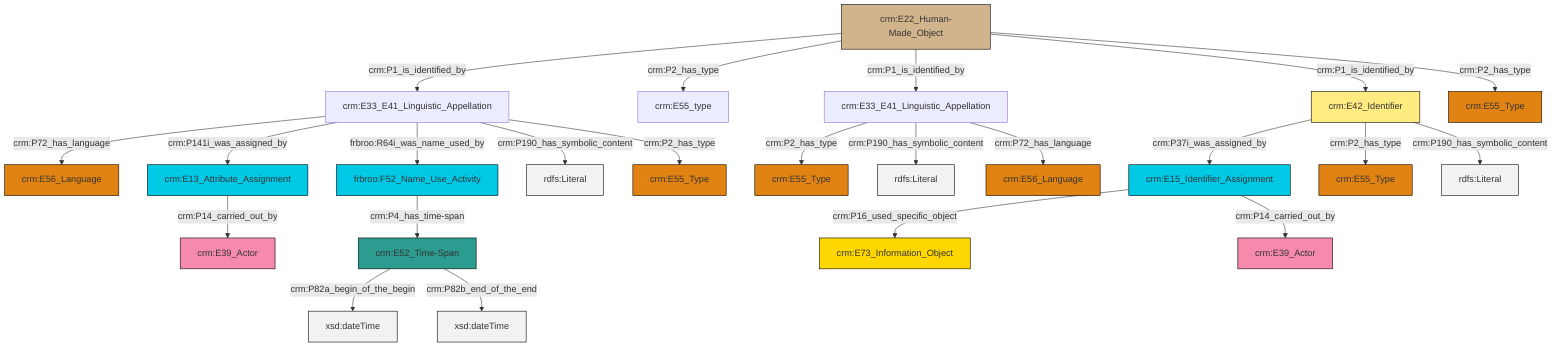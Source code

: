 graph TD
classDef Literal fill:#f2f2f2,stroke:#000000;
classDef CRM_Entity fill:#FFFFFF,stroke:#000000;
classDef Temporal_Entity fill:#00C9E6, stroke:#000000;
classDef Type fill:#E18312, stroke:#000000;
classDef Time-Span fill:#2C9C91, stroke:#000000;
classDef Appellation fill:#FFEB7F, stroke:#000000;
classDef Place fill:#008836, stroke:#000000;
classDef Persistent_Item fill:#B266B2, stroke:#000000;
classDef Conceptual_Object fill:#FFD700, stroke:#000000;
classDef Physical_Thing fill:#D2B48C, stroke:#000000;
classDef Actor fill:#f58aad, stroke:#000000;
classDef PC_Classes fill:#4ce600, stroke:#000000;
classDef Multi fill:#cccccc,stroke:#000000;

0["crm:E33_E41_Linguistic_Appellation"]:::Default -->|crm:P2_has_type| 1["crm:E55_Type"]:::Type
4["frbroo:F52_Name_Use_Activity"]:::Temporal_Entity -->|crm:P4_has_time-span| 5["crm:E52_Time-Span"]:::Time-Span
5["crm:E52_Time-Span"]:::Time-Span -->|crm:P82a_begin_of_the_begin| 12[xsd:dateTime]:::Literal
13["crm:E33_E41_Linguistic_Appellation"]:::Default -->|crm:P72_has_language| 14["crm:E56_Language"]:::Type
13["crm:E33_E41_Linguistic_Appellation"]:::Default -->|crm:P141i_was_assigned_by| 15["crm:E13_Attribute_Assignment"]:::Temporal_Entity
5["crm:E52_Time-Span"]:::Time-Span -->|crm:P82b_end_of_the_end| 17[xsd:dateTime]:::Literal
8["crm:E42_Identifier"]:::Appellation -->|crm:P37i_was_assigned_by| 20["crm:E15_Identifier_Assignment"]:::Temporal_Entity
8["crm:E42_Identifier"]:::Appellation -->|crm:P2_has_type| 22["crm:E55_Type"]:::Type
23["crm:E22_Human-Made_Object"]:::Physical_Thing -->|crm:P1_is_identified_by| 13["crm:E33_E41_Linguistic_Appellation"]:::Default
0["crm:E33_E41_Linguistic_Appellation"]:::Default -->|crm:P190_has_symbolic_content| 24[rdfs:Literal]:::Literal
23["crm:E22_Human-Made_Object"]:::Physical_Thing -->|crm:P2_has_type| 27["crm:E55_type"]:::Default
23["crm:E22_Human-Made_Object"]:::Physical_Thing -->|crm:P1_is_identified_by| 0["crm:E33_E41_Linguistic_Appellation"]:::Default
8["crm:E42_Identifier"]:::Appellation -->|crm:P190_has_symbolic_content| 31[rdfs:Literal]:::Literal
0["crm:E33_E41_Linguistic_Appellation"]:::Default -->|crm:P72_has_language| 2["crm:E56_Language"]:::Type
13["crm:E33_E41_Linguistic_Appellation"]:::Default -->|frbroo:R64i_was_name_used_by| 4["frbroo:F52_Name_Use_Activity"]:::Temporal_Entity
13["crm:E33_E41_Linguistic_Appellation"]:::Default -->|crm:P190_has_symbolic_content| 33[rdfs:Literal]:::Literal
13["crm:E33_E41_Linguistic_Appellation"]:::Default -->|crm:P2_has_type| 34["crm:E55_Type"]:::Type
23["crm:E22_Human-Made_Object"]:::Physical_Thing -->|crm:P1_is_identified_by| 8["crm:E42_Identifier"]:::Appellation
20["crm:E15_Identifier_Assignment"]:::Temporal_Entity -->|crm:P16_used_specific_object| 25["crm:E73_Information_Object"]:::Conceptual_Object
15["crm:E13_Attribute_Assignment"]:::Temporal_Entity -->|crm:P14_carried_out_by| 35["crm:E39_Actor"]:::Actor
23["crm:E22_Human-Made_Object"]:::Physical_Thing -->|crm:P2_has_type| 18["crm:E55_Type"]:::Type
20["crm:E15_Identifier_Assignment"]:::Temporal_Entity -->|crm:P14_carried_out_by| 6["crm:E39_Actor"]:::Actor
